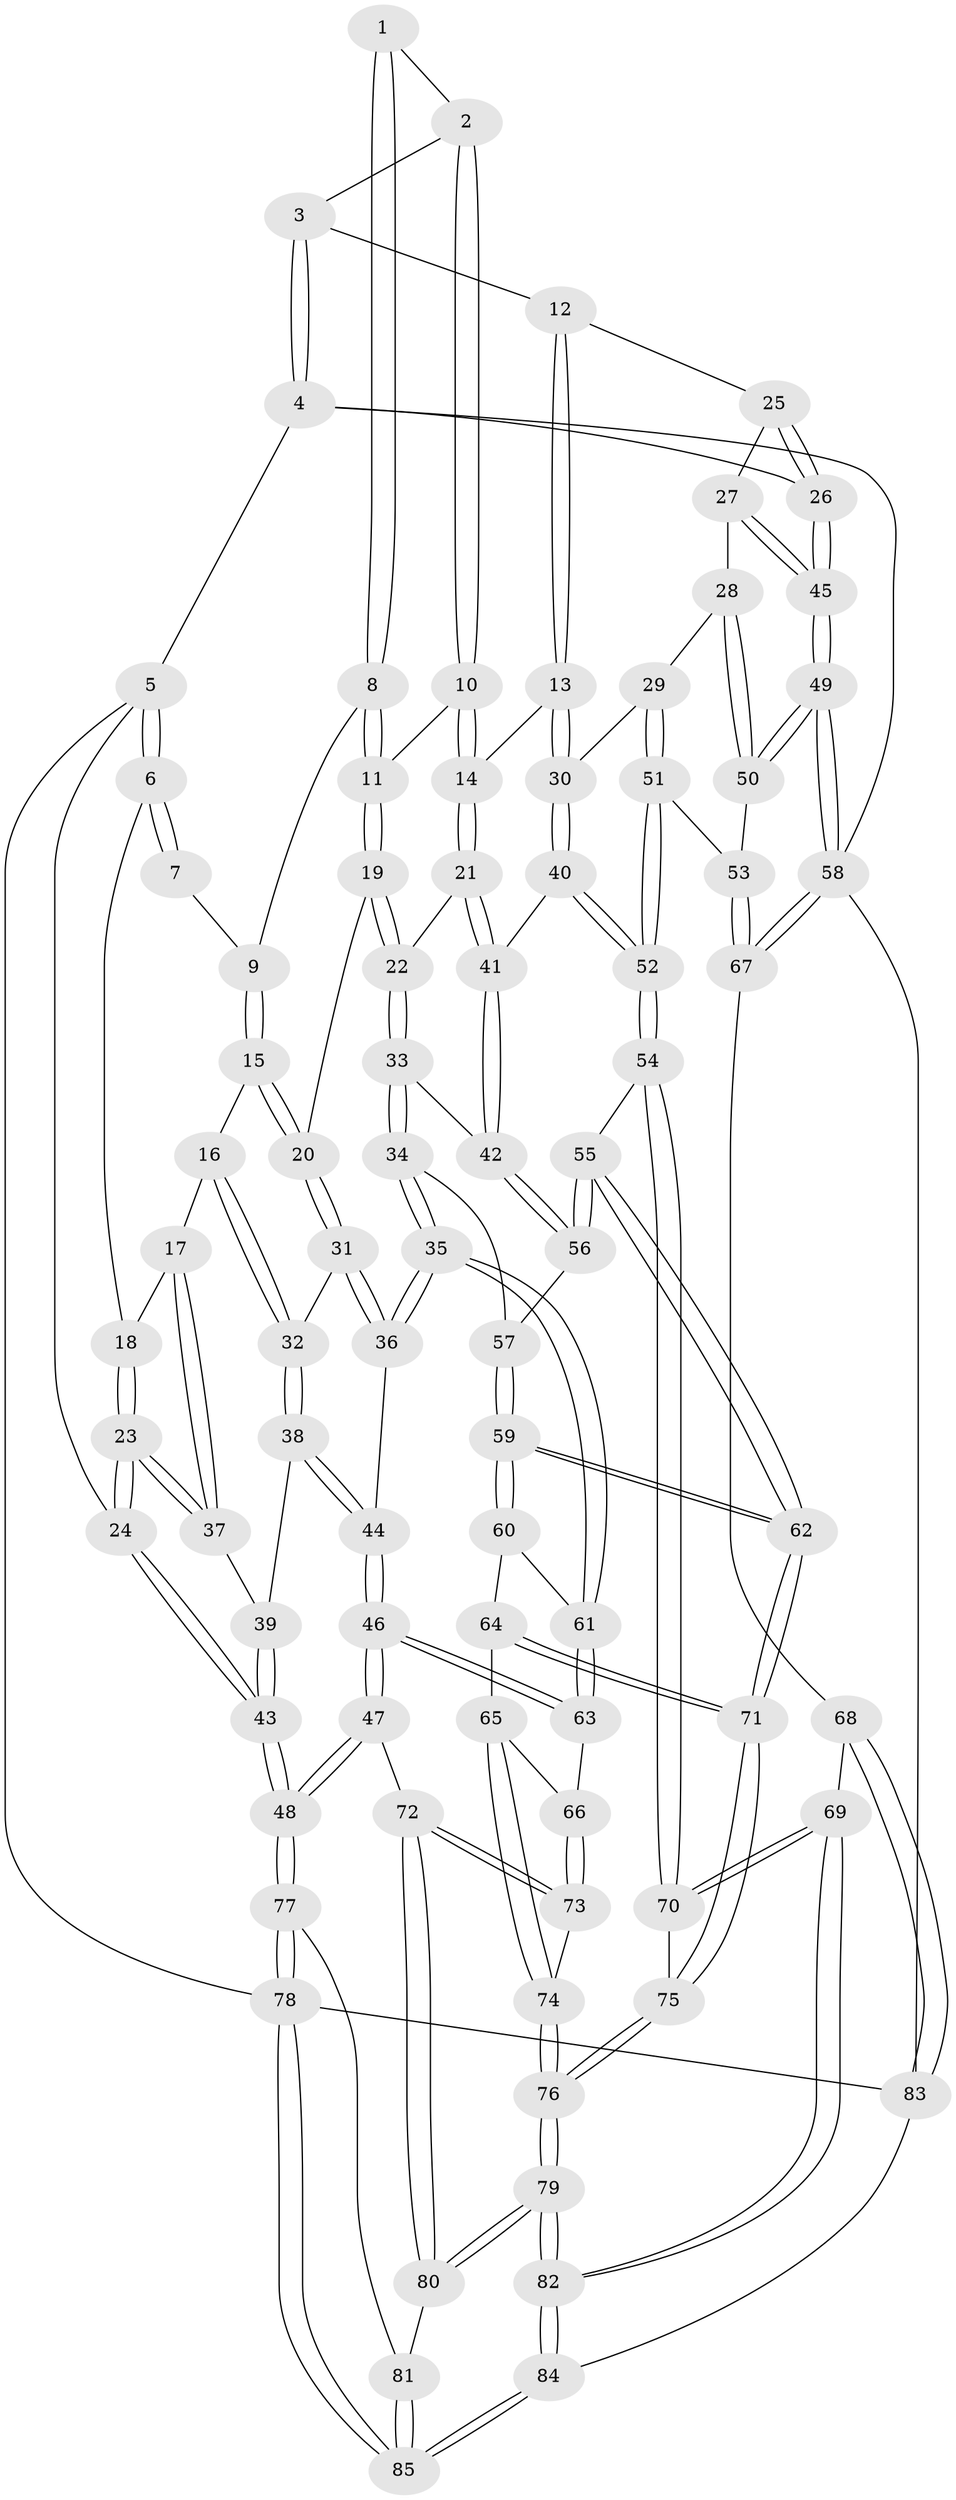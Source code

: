 // coarse degree distribution, {4: 0.5192307692307693, 3: 0.46153846153846156, 2: 0.019230769230769232}
// Generated by graph-tools (version 1.1) at 2025/38/03/04/25 23:38:34]
// undirected, 85 vertices, 209 edges
graph export_dot {
  node [color=gray90,style=filled];
  1 [pos="+0.44882235349629646+0"];
  2 [pos="+0.7132211083647749+0"];
  3 [pos="+0.831122312226201+0"];
  4 [pos="+1+0"];
  5 [pos="+0+0"];
  6 [pos="+0+0"];
  7 [pos="+0.2797313125163937+0"];
  8 [pos="+0.45440482686299877+0.054964780702993585"];
  9 [pos="+0.32598652866120004+0.020681763625538654"];
  10 [pos="+0.6251629921324671+0"];
  11 [pos="+0.48604627609715967+0.08853541039490809"];
  12 [pos="+0.832415126121771+0.13733191945180448"];
  13 [pos="+0.8120676787436453+0.17114959981985112"];
  14 [pos="+0.6672108584080725+0.1685292361881077"];
  15 [pos="+0.31006673366601095+0.0725807203259433"];
  16 [pos="+0.18953073517264074+0.1368630727329598"];
  17 [pos="+0.14661370776908766+0.1335863887963701"];
  18 [pos="+0.10332332087684834+0.06945252999078297"];
  19 [pos="+0.4710388408039154+0.14598175594532234"];
  20 [pos="+0.38603041298214774+0.16717123506191786"];
  21 [pos="+0.6449825268859279+0.19731378751053627"];
  22 [pos="+0.5110137192530674+0.19124287749532942"];
  23 [pos="+0+0.3462431406948927"];
  24 [pos="+0+0.3622164322961038"];
  25 [pos="+0.8612301131223428+0.13731590369681074"];
  26 [pos="+1+0"];
  27 [pos="+1+0.233857722143747"];
  28 [pos="+0.8784369965677021+0.29446947307407473"];
  29 [pos="+0.8642153244969879+0.29777668820942227"];
  30 [pos="+0.851122631060865+0.2862733957941126"];
  31 [pos="+0.3437650441202316+0.24947631100293377"];
  32 [pos="+0.27785492398852346+0.22828044551568913"];
  33 [pos="+0.48388997539743694+0.30908853516202517"];
  34 [pos="+0.4487549308035752+0.3357957424412341"];
  35 [pos="+0.3873934449791515+0.36117387875884427"];
  36 [pos="+0.37812230355680687+0.35414907999180484"];
  37 [pos="+0.12110213477426185+0.19728466701067263"];
  38 [pos="+0.18436983367169152+0.32287546711719417"];
  39 [pos="+0.14001890023122102+0.24877779805129363"];
  40 [pos="+0.6917142942253863+0.3330131989053719"];
  41 [pos="+0.6473001878736669+0.3130330602729038"];
  42 [pos="+0.6281155820516672+0.32653285297745993"];
  43 [pos="+0+0.6058617543189704"];
  44 [pos="+0.1913238265926102+0.38036960869743414"];
  45 [pos="+1+0.21087210476636656"];
  46 [pos="+0.08779422208033347+0.5163068388770102"];
  47 [pos="+0.05844671422812714+0.5477132946410672"];
  48 [pos="+0+0.6239920989373046"];
  49 [pos="+1+0.3261839824984578"];
  50 [pos="+1+0.3857173261541356"];
  51 [pos="+0.8691389682161692+0.4148242868753772"];
  52 [pos="+0.7498414408426911+0.4729721208546836"];
  53 [pos="+0.8938084400263806+0.43447989420502964"];
  54 [pos="+0.7279584261503345+0.50984035429687"];
  55 [pos="+0.6983461224032064+0.5087097469303579"];
  56 [pos="+0.5990336838330534+0.40848428843189427"];
  57 [pos="+0.5719851480501501+0.4248757648176596"];
  58 [pos="+1+0.6852041333843878"];
  59 [pos="+0.5313233669060975+0.487231315928203"];
  60 [pos="+0.4869887496858749+0.46445983341544944"];
  61 [pos="+0.3894451204251095+0.3768042700605574"];
  62 [pos="+0.5544381906174982+0.5693154163637307"];
  63 [pos="+0.3684390945848662+0.44301261063866815"];
  64 [pos="+0.4345069049835613+0.5236482671050332"];
  65 [pos="+0.380195005889369+0.5171603460931816"];
  66 [pos="+0.364206830083529+0.5002762073383528"];
  67 [pos="+1+0.6790919388117237"];
  68 [pos="+0.9122333314720071+0.7213890391673834"];
  69 [pos="+0.8553953046098138+0.717783106970394"];
  70 [pos="+0.795088361979197+0.6650248190178507"];
  71 [pos="+0.5395924853982055+0.6039426860329872"];
  72 [pos="+0.23016460535065272+0.5825367636095817"];
  73 [pos="+0.2711910379368348+0.567492006680315"];
  74 [pos="+0.4122703696747123+0.6222550890988415"];
  75 [pos="+0.5269693952616175+0.6640137996157325"];
  76 [pos="+0.4818869937656131+0.7208349223818513"];
  77 [pos="+0+0.6508771896940739"];
  78 [pos="+0+1"];
  79 [pos="+0.4519074980720887+0.8065425849380389"];
  80 [pos="+0.4184027482453643+0.8058485873677276"];
  81 [pos="+0.3058010259975376+0.838096368424604"];
  82 [pos="+0.5754111586793812+0.9614775073632693"];
  83 [pos="+0.8745609192945568+1"];
  84 [pos="+0.5973757304454902+1"];
  85 [pos="+0.01404002277775556+1"];
  1 -- 2;
  1 -- 8;
  1 -- 8;
  2 -- 3;
  2 -- 10;
  2 -- 10;
  3 -- 4;
  3 -- 4;
  3 -- 12;
  4 -- 5;
  4 -- 26;
  4 -- 58;
  5 -- 6;
  5 -- 6;
  5 -- 24;
  5 -- 78;
  6 -- 7;
  6 -- 7;
  6 -- 18;
  7 -- 9;
  8 -- 9;
  8 -- 11;
  8 -- 11;
  9 -- 15;
  9 -- 15;
  10 -- 11;
  10 -- 14;
  10 -- 14;
  11 -- 19;
  11 -- 19;
  12 -- 13;
  12 -- 13;
  12 -- 25;
  13 -- 14;
  13 -- 30;
  13 -- 30;
  14 -- 21;
  14 -- 21;
  15 -- 16;
  15 -- 20;
  15 -- 20;
  16 -- 17;
  16 -- 32;
  16 -- 32;
  17 -- 18;
  17 -- 37;
  17 -- 37;
  18 -- 23;
  18 -- 23;
  19 -- 20;
  19 -- 22;
  19 -- 22;
  20 -- 31;
  20 -- 31;
  21 -- 22;
  21 -- 41;
  21 -- 41;
  22 -- 33;
  22 -- 33;
  23 -- 24;
  23 -- 24;
  23 -- 37;
  23 -- 37;
  24 -- 43;
  24 -- 43;
  25 -- 26;
  25 -- 26;
  25 -- 27;
  26 -- 45;
  26 -- 45;
  27 -- 28;
  27 -- 45;
  27 -- 45;
  28 -- 29;
  28 -- 50;
  28 -- 50;
  29 -- 30;
  29 -- 51;
  29 -- 51;
  30 -- 40;
  30 -- 40;
  31 -- 32;
  31 -- 36;
  31 -- 36;
  32 -- 38;
  32 -- 38;
  33 -- 34;
  33 -- 34;
  33 -- 42;
  34 -- 35;
  34 -- 35;
  34 -- 57;
  35 -- 36;
  35 -- 36;
  35 -- 61;
  35 -- 61;
  36 -- 44;
  37 -- 39;
  38 -- 39;
  38 -- 44;
  38 -- 44;
  39 -- 43;
  39 -- 43;
  40 -- 41;
  40 -- 52;
  40 -- 52;
  41 -- 42;
  41 -- 42;
  42 -- 56;
  42 -- 56;
  43 -- 48;
  43 -- 48;
  44 -- 46;
  44 -- 46;
  45 -- 49;
  45 -- 49;
  46 -- 47;
  46 -- 47;
  46 -- 63;
  46 -- 63;
  47 -- 48;
  47 -- 48;
  47 -- 72;
  48 -- 77;
  48 -- 77;
  49 -- 50;
  49 -- 50;
  49 -- 58;
  49 -- 58;
  50 -- 53;
  51 -- 52;
  51 -- 52;
  51 -- 53;
  52 -- 54;
  52 -- 54;
  53 -- 67;
  53 -- 67;
  54 -- 55;
  54 -- 70;
  54 -- 70;
  55 -- 56;
  55 -- 56;
  55 -- 62;
  55 -- 62;
  56 -- 57;
  57 -- 59;
  57 -- 59;
  58 -- 67;
  58 -- 67;
  58 -- 83;
  59 -- 60;
  59 -- 60;
  59 -- 62;
  59 -- 62;
  60 -- 61;
  60 -- 64;
  61 -- 63;
  61 -- 63;
  62 -- 71;
  62 -- 71;
  63 -- 66;
  64 -- 65;
  64 -- 71;
  64 -- 71;
  65 -- 66;
  65 -- 74;
  65 -- 74;
  66 -- 73;
  66 -- 73;
  67 -- 68;
  68 -- 69;
  68 -- 83;
  68 -- 83;
  69 -- 70;
  69 -- 70;
  69 -- 82;
  69 -- 82;
  70 -- 75;
  71 -- 75;
  71 -- 75;
  72 -- 73;
  72 -- 73;
  72 -- 80;
  72 -- 80;
  73 -- 74;
  74 -- 76;
  74 -- 76;
  75 -- 76;
  75 -- 76;
  76 -- 79;
  76 -- 79;
  77 -- 78;
  77 -- 78;
  77 -- 81;
  78 -- 85;
  78 -- 85;
  78 -- 83;
  79 -- 80;
  79 -- 80;
  79 -- 82;
  79 -- 82;
  80 -- 81;
  81 -- 85;
  81 -- 85;
  82 -- 84;
  82 -- 84;
  83 -- 84;
  84 -- 85;
  84 -- 85;
}
